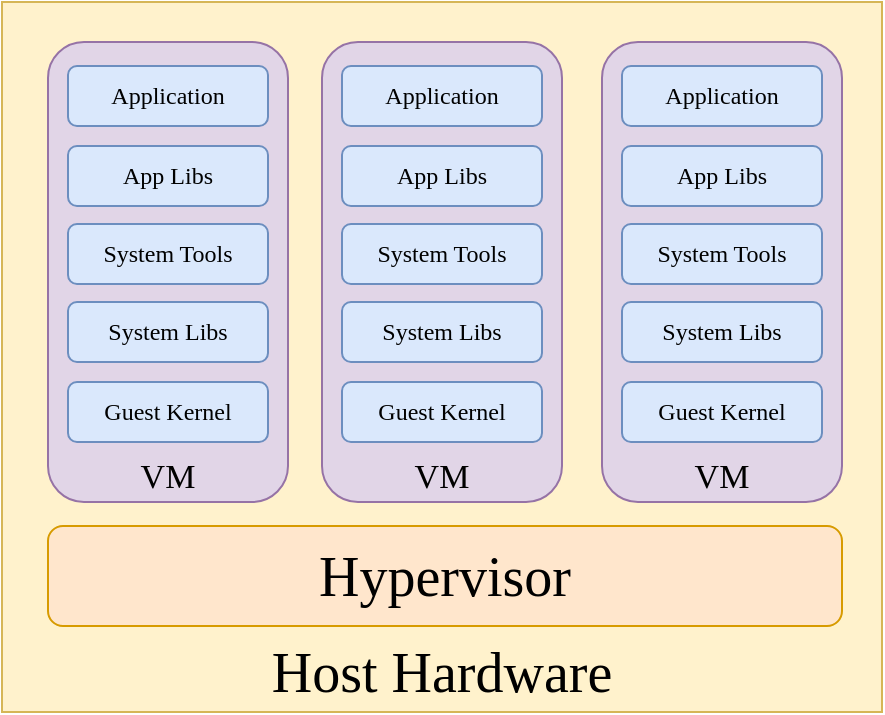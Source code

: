 <mxfile version="23.1.1" type="device">
  <diagram name="Page-1" id="KbihBJw6X6DxkMFf-SAz">
    <mxGraphModel dx="1688" dy="627" grid="1" gridSize="10" guides="1" tooltips="1" connect="1" arrows="1" fold="1" page="1" pageScale="1" pageWidth="850" pageHeight="1100" math="0" shadow="0">
      <root>
        <mxCell id="0" />
        <mxCell id="1" parent="0" />
        <mxCell id="Af7p8tGHQCc1HZCDjMQ4-2" value="&lt;font face=&quot;Montserrat&quot; style=&quot;font-size: 28px;&quot;&gt;Host Hardware&lt;/font&gt;" style="rounded=0;whiteSpace=wrap;html=1;fillColor=#fff2cc;strokeColor=#d6b656;verticalAlign=bottom;" vertex="1" parent="1">
          <mxGeometry x="205" y="373" width="440" height="355" as="geometry" />
        </mxCell>
        <mxCell id="Af7p8tGHQCc1HZCDjMQ4-4" value="&lt;font data-font-src=&quot;https://fonts.googleapis.com/css?family=Montserrat&quot; face=&quot;Montserrat&quot; style=&quot;font-size: 28px;&quot;&gt;Hypervisor&lt;/font&gt;" style="rounded=1;whiteSpace=wrap;html=1;fillColor=#ffe6cc;strokeColor=#d79b00;" vertex="1" parent="1">
          <mxGeometry x="228" y="635" width="397" height="50" as="geometry" />
        </mxCell>
        <mxCell id="Af7p8tGHQCc1HZCDjMQ4-11" value="" style="group" vertex="1" connectable="0" parent="1">
          <mxGeometry x="228" y="393" width="120" height="230" as="geometry" />
        </mxCell>
        <mxCell id="Af7p8tGHQCc1HZCDjMQ4-5" value="&lt;font data-font-src=&quot;https://fonts.googleapis.com/css?family=Montserrat&quot; face=&quot;Montserrat&quot; style=&quot;font-size: 17px;&quot;&gt;VM&lt;/font&gt;" style="rounded=1;whiteSpace=wrap;html=1;verticalAlign=bottom;fillColor=#e1d5e7;strokeColor=#9673a6;" vertex="1" parent="Af7p8tGHQCc1HZCDjMQ4-11">
          <mxGeometry width="120" height="230" as="geometry" />
        </mxCell>
        <mxCell id="Af7p8tGHQCc1HZCDjMQ4-6" value="&lt;font data-font-src=&quot;https://fonts.googleapis.com/css?family=Montserrat&quot; face=&quot;Montserrat&quot;&gt;Guest Kernel&lt;/font&gt;" style="rounded=1;whiteSpace=wrap;html=1;fillColor=#dae8fc;strokeColor=#6c8ebf;" vertex="1" parent="Af7p8tGHQCc1HZCDjMQ4-11">
          <mxGeometry x="10" y="170" width="100" height="30" as="geometry" />
        </mxCell>
        <mxCell id="Af7p8tGHQCc1HZCDjMQ4-7" value="&lt;font data-font-src=&quot;https://fonts.googleapis.com/css?family=Montserrat&quot; face=&quot;Montserrat&quot;&gt;System Libs&lt;/font&gt;" style="rounded=1;whiteSpace=wrap;html=1;fillColor=#dae8fc;strokeColor=#6c8ebf;" vertex="1" parent="Af7p8tGHQCc1HZCDjMQ4-11">
          <mxGeometry x="10" y="130" width="100" height="30" as="geometry" />
        </mxCell>
        <mxCell id="Af7p8tGHQCc1HZCDjMQ4-8" value="&lt;font data-font-src=&quot;https://fonts.googleapis.com/css?family=Montserrat&quot; face=&quot;Montserrat&quot;&gt;App Libs&lt;/font&gt;" style="rounded=1;whiteSpace=wrap;html=1;fillColor=#dae8fc;strokeColor=#6c8ebf;" vertex="1" parent="Af7p8tGHQCc1HZCDjMQ4-11">
          <mxGeometry x="10" y="52" width="100" height="30" as="geometry" />
        </mxCell>
        <mxCell id="Af7p8tGHQCc1HZCDjMQ4-9" value="&lt;font data-font-src=&quot;https://fonts.googleapis.com/css?family=Montserrat&quot; face=&quot;Montserrat&quot;&gt;System Tools&lt;/font&gt;" style="rounded=1;whiteSpace=wrap;html=1;fillColor=#dae8fc;strokeColor=#6c8ebf;" vertex="1" parent="Af7p8tGHQCc1HZCDjMQ4-11">
          <mxGeometry x="10" y="91" width="100" height="30" as="geometry" />
        </mxCell>
        <mxCell id="Af7p8tGHQCc1HZCDjMQ4-10" value="&lt;font data-font-src=&quot;https://fonts.googleapis.com/css?family=Montserrat&quot; face=&quot;Montserrat&quot;&gt;Application&lt;/font&gt;" style="rounded=1;whiteSpace=wrap;html=1;fillColor=#dae8fc;strokeColor=#6c8ebf;" vertex="1" parent="Af7p8tGHQCc1HZCDjMQ4-11">
          <mxGeometry x="10" y="12" width="100" height="30" as="geometry" />
        </mxCell>
        <mxCell id="Af7p8tGHQCc1HZCDjMQ4-12" value="" style="group" vertex="1" connectable="0" parent="1">
          <mxGeometry x="365" y="393" width="120" height="230" as="geometry" />
        </mxCell>
        <mxCell id="Af7p8tGHQCc1HZCDjMQ4-13" value="&lt;font data-font-src=&quot;https://fonts.googleapis.com/css?family=Montserrat&quot; face=&quot;Montserrat&quot; style=&quot;font-size: 17px;&quot;&gt;VM&lt;/font&gt;" style="rounded=1;whiteSpace=wrap;html=1;verticalAlign=bottom;fillColor=#e1d5e7;strokeColor=#9673a6;" vertex="1" parent="Af7p8tGHQCc1HZCDjMQ4-12">
          <mxGeometry width="120" height="230" as="geometry" />
        </mxCell>
        <mxCell id="Af7p8tGHQCc1HZCDjMQ4-14" value="&lt;font data-font-src=&quot;https://fonts.googleapis.com/css?family=Montserrat&quot; face=&quot;Montserrat&quot;&gt;Guest Kernel&lt;/font&gt;" style="rounded=1;whiteSpace=wrap;html=1;fillColor=#dae8fc;strokeColor=#6c8ebf;" vertex="1" parent="Af7p8tGHQCc1HZCDjMQ4-12">
          <mxGeometry x="10" y="170" width="100" height="30" as="geometry" />
        </mxCell>
        <mxCell id="Af7p8tGHQCc1HZCDjMQ4-15" value="&lt;font data-font-src=&quot;https://fonts.googleapis.com/css?family=Montserrat&quot; face=&quot;Montserrat&quot;&gt;System Libs&lt;/font&gt;" style="rounded=1;whiteSpace=wrap;html=1;fillColor=#dae8fc;strokeColor=#6c8ebf;" vertex="1" parent="Af7p8tGHQCc1HZCDjMQ4-12">
          <mxGeometry x="10" y="130" width="100" height="30" as="geometry" />
        </mxCell>
        <mxCell id="Af7p8tGHQCc1HZCDjMQ4-16" value="&lt;font data-font-src=&quot;https://fonts.googleapis.com/css?family=Montserrat&quot; face=&quot;Montserrat&quot;&gt;App Libs&lt;/font&gt;" style="rounded=1;whiteSpace=wrap;html=1;fillColor=#dae8fc;strokeColor=#6c8ebf;" vertex="1" parent="Af7p8tGHQCc1HZCDjMQ4-12">
          <mxGeometry x="10" y="52" width="100" height="30" as="geometry" />
        </mxCell>
        <mxCell id="Af7p8tGHQCc1HZCDjMQ4-17" value="&lt;font data-font-src=&quot;https://fonts.googleapis.com/css?family=Montserrat&quot; face=&quot;Montserrat&quot;&gt;System Tools&lt;/font&gt;" style="rounded=1;whiteSpace=wrap;html=1;fillColor=#dae8fc;strokeColor=#6c8ebf;" vertex="1" parent="Af7p8tGHQCc1HZCDjMQ4-12">
          <mxGeometry x="10" y="91" width="100" height="30" as="geometry" />
        </mxCell>
        <mxCell id="Af7p8tGHQCc1HZCDjMQ4-18" value="&lt;font data-font-src=&quot;https://fonts.googleapis.com/css?family=Montserrat&quot; face=&quot;Montserrat&quot;&gt;Application&lt;/font&gt;" style="rounded=1;whiteSpace=wrap;html=1;fillColor=#dae8fc;strokeColor=#6c8ebf;" vertex="1" parent="Af7p8tGHQCc1HZCDjMQ4-12">
          <mxGeometry x="10" y="12" width="100" height="30" as="geometry" />
        </mxCell>
        <mxCell id="Af7p8tGHQCc1HZCDjMQ4-19" value="" style="group" vertex="1" connectable="0" parent="1">
          <mxGeometry x="505" y="393" width="120" height="230" as="geometry" />
        </mxCell>
        <mxCell id="Af7p8tGHQCc1HZCDjMQ4-20" value="&lt;font data-font-src=&quot;https://fonts.googleapis.com/css?family=Montserrat&quot; face=&quot;Montserrat&quot; style=&quot;font-size: 17px;&quot;&gt;VM&lt;/font&gt;" style="rounded=1;whiteSpace=wrap;html=1;verticalAlign=bottom;fillColor=#e1d5e7;strokeColor=#9673a6;" vertex="1" parent="Af7p8tGHQCc1HZCDjMQ4-19">
          <mxGeometry width="120" height="230" as="geometry" />
        </mxCell>
        <mxCell id="Af7p8tGHQCc1HZCDjMQ4-21" value="&lt;font data-font-src=&quot;https://fonts.googleapis.com/css?family=Montserrat&quot; face=&quot;Montserrat&quot;&gt;Guest Kernel&lt;/font&gt;" style="rounded=1;whiteSpace=wrap;html=1;fillColor=#dae8fc;strokeColor=#6c8ebf;" vertex="1" parent="Af7p8tGHQCc1HZCDjMQ4-19">
          <mxGeometry x="10" y="170" width="100" height="30" as="geometry" />
        </mxCell>
        <mxCell id="Af7p8tGHQCc1HZCDjMQ4-22" value="&lt;font data-font-src=&quot;https://fonts.googleapis.com/css?family=Montserrat&quot; face=&quot;Montserrat&quot;&gt;System Libs&lt;/font&gt;" style="rounded=1;whiteSpace=wrap;html=1;fillColor=#dae8fc;strokeColor=#6c8ebf;" vertex="1" parent="Af7p8tGHQCc1HZCDjMQ4-19">
          <mxGeometry x="10" y="130" width="100" height="30" as="geometry" />
        </mxCell>
        <mxCell id="Af7p8tGHQCc1HZCDjMQ4-23" value="&lt;font data-font-src=&quot;https://fonts.googleapis.com/css?family=Montserrat&quot; face=&quot;Montserrat&quot;&gt;App Libs&lt;/font&gt;" style="rounded=1;whiteSpace=wrap;html=1;fillColor=#dae8fc;strokeColor=#6c8ebf;" vertex="1" parent="Af7p8tGHQCc1HZCDjMQ4-19">
          <mxGeometry x="10" y="52" width="100" height="30" as="geometry" />
        </mxCell>
        <mxCell id="Af7p8tGHQCc1HZCDjMQ4-24" value="&lt;font data-font-src=&quot;https://fonts.googleapis.com/css?family=Montserrat&quot; face=&quot;Montserrat&quot;&gt;System Tools&lt;/font&gt;" style="rounded=1;whiteSpace=wrap;html=1;fillColor=#dae8fc;strokeColor=#6c8ebf;" vertex="1" parent="Af7p8tGHQCc1HZCDjMQ4-19">
          <mxGeometry x="10" y="91" width="100" height="30" as="geometry" />
        </mxCell>
        <mxCell id="Af7p8tGHQCc1HZCDjMQ4-25" value="&lt;font data-font-src=&quot;https://fonts.googleapis.com/css?family=Montserrat&quot; face=&quot;Montserrat&quot;&gt;Application&lt;/font&gt;" style="rounded=1;whiteSpace=wrap;html=1;fillColor=#dae8fc;strokeColor=#6c8ebf;" vertex="1" parent="Af7p8tGHQCc1HZCDjMQ4-19">
          <mxGeometry x="10" y="12" width="100" height="30" as="geometry" />
        </mxCell>
      </root>
    </mxGraphModel>
  </diagram>
</mxfile>
